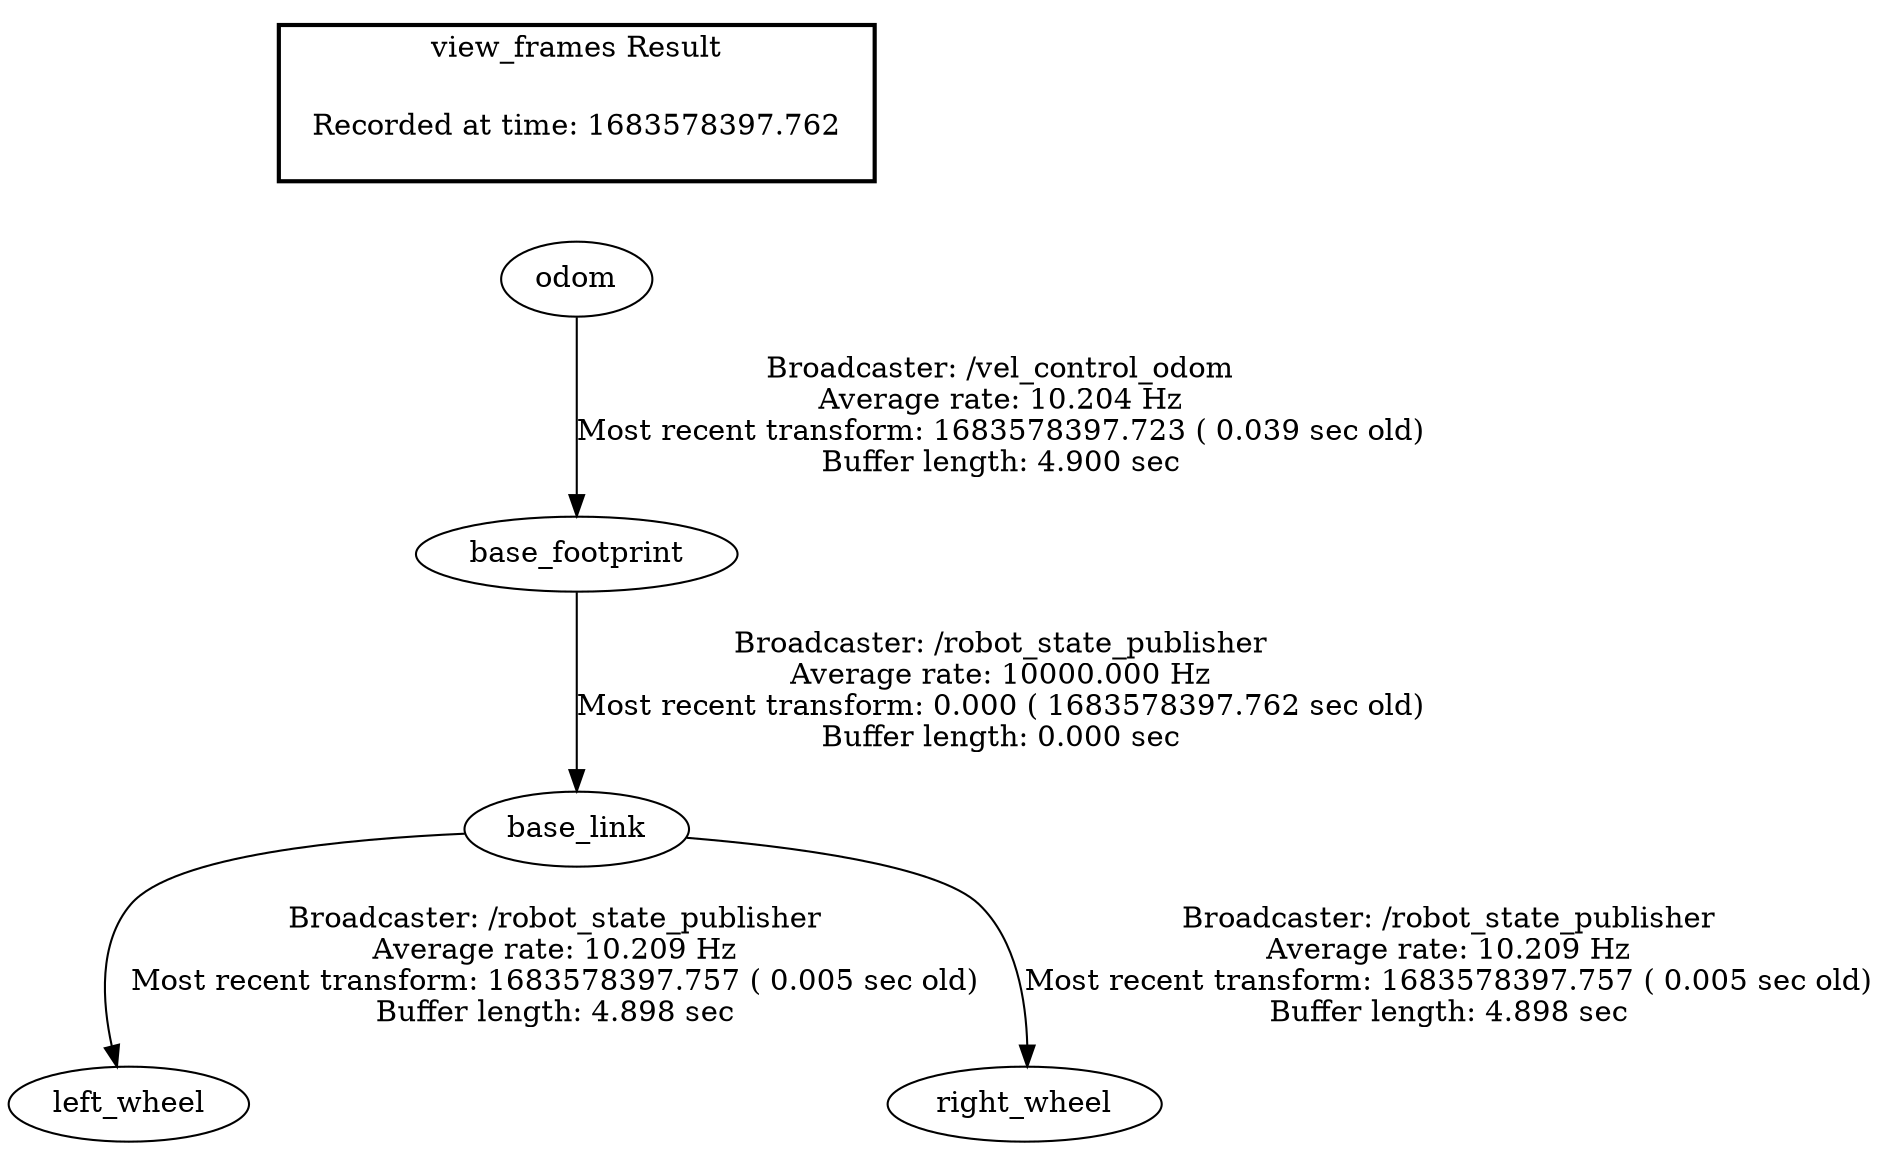 digraph G {
"base_footprint" -> "base_link"[label="Broadcaster: /robot_state_publisher\nAverage rate: 10000.000 Hz\nMost recent transform: 0.000 ( 1683578397.762 sec old)\nBuffer length: 0.000 sec\n"];
"odom" -> "base_footprint"[label="Broadcaster: /vel_control_odom\nAverage rate: 10.204 Hz\nMost recent transform: 1683578397.723 ( 0.039 sec old)\nBuffer length: 4.900 sec\n"];
"base_link" -> "left_wheel"[label="Broadcaster: /robot_state_publisher\nAverage rate: 10.209 Hz\nMost recent transform: 1683578397.757 ( 0.005 sec old)\nBuffer length: 4.898 sec\n"];
"base_link" -> "right_wheel"[label="Broadcaster: /robot_state_publisher\nAverage rate: 10.209 Hz\nMost recent transform: 1683578397.757 ( 0.005 sec old)\nBuffer length: 4.898 sec\n"];
edge [style=invis];
 subgraph cluster_legend { style=bold; color=black; label ="view_frames Result";
"Recorded at time: 1683578397.762"[ shape=plaintext ] ;
 }->"odom";
}